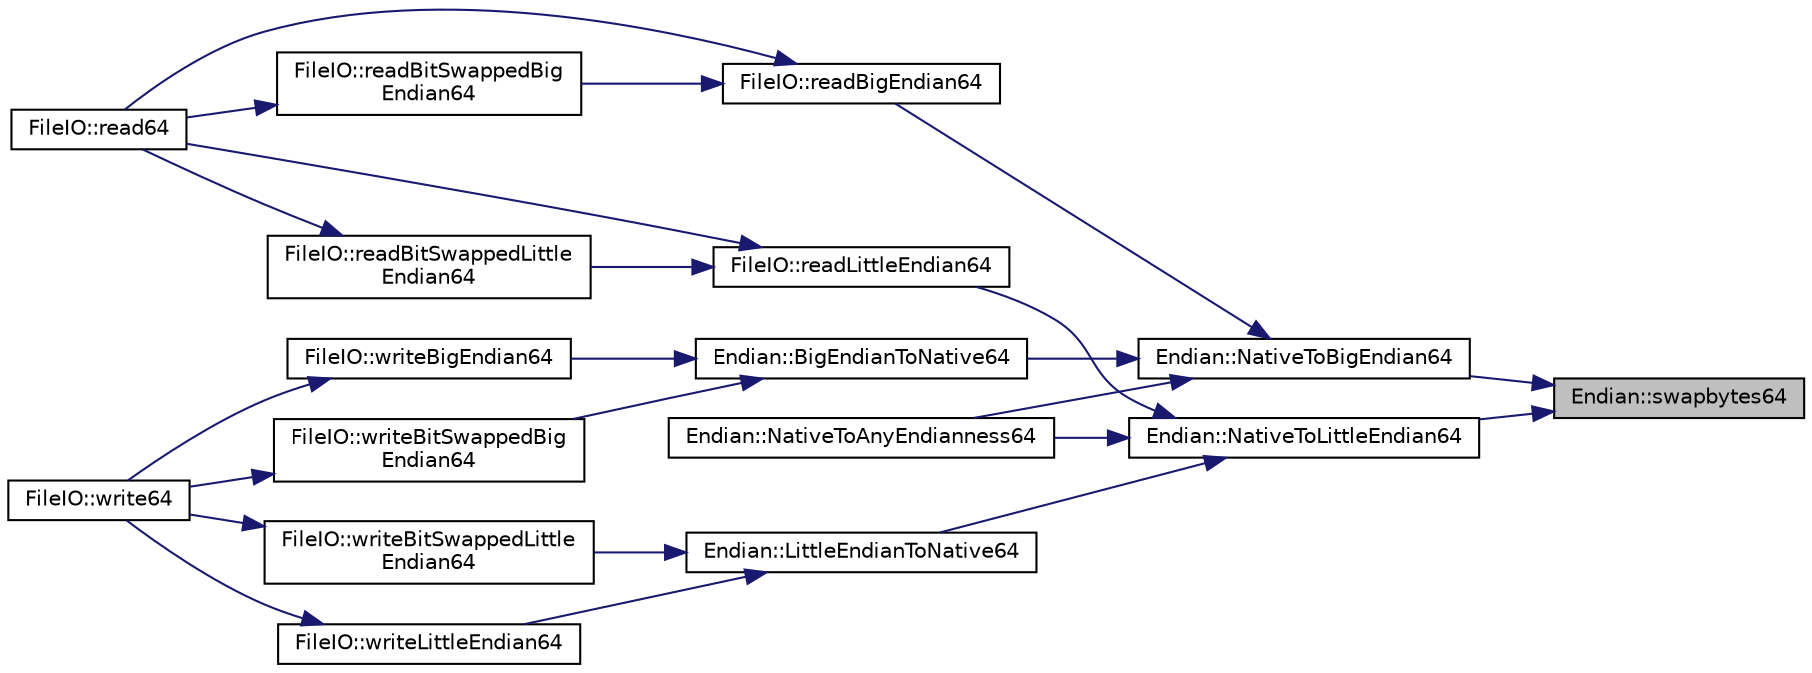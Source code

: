 digraph "Endian::swapbytes64"
{
 // INTERACTIVE_SVG=YES
 // LATEX_PDF_SIZE
  edge [fontname="Helvetica",fontsize="10",labelfontname="Helvetica",labelfontsize="10"];
  node [fontname="Helvetica",fontsize="10",shape=record];
  rankdir="RL";
  Node1 [label="Endian::swapbytes64",height=0.2,width=0.4,color="black", fillcolor="grey75", style="filled", fontcolor="black",tooltip=" "];
  Node1 -> Node2 [dir="back",color="midnightblue",fontsize="10",style="solid",fontname="Helvetica"];
  Node2 [label="Endian::NativeToBigEndian64",height=0.2,width=0.4,color="black", fillcolor="white", style="filled",URL="$namespaceEndian.html#a11c0d291e85247cd4ce004ca26bf3728",tooltip=" "];
  Node2 -> Node3 [dir="back",color="midnightblue",fontsize="10",style="solid",fontname="Helvetica"];
  Node3 [label="Endian::BigEndianToNative64",height=0.2,width=0.4,color="black", fillcolor="white", style="filled",URL="$namespaceEndian.html#a6bde5f348e92ca9982cb0dbe832ea0fe",tooltip=" "];
  Node3 -> Node4 [dir="back",color="midnightblue",fontsize="10",style="solid",fontname="Helvetica"];
  Node4 [label="FileIO::writeBigEndian64",height=0.2,width=0.4,color="black", fillcolor="white", style="filled",URL="$namespaceFileIO.html#a372e3a89b4f2ea72d70df9a6b4179a4b",tooltip=" "];
  Node4 -> Node5 [dir="back",color="midnightblue",fontsize="10",style="solid",fontname="Helvetica"];
  Node5 [label="FileIO::write64",height=0.2,width=0.4,color="black", fillcolor="white", style="filled",URL="$namespaceFileIO.html#a2c0e73687531cd95b3c3d495d2fc3a4c",tooltip=" "];
  Node3 -> Node6 [dir="back",color="midnightblue",fontsize="10",style="solid",fontname="Helvetica"];
  Node6 [label="FileIO::writeBitSwappedBig\lEndian64",height=0.2,width=0.4,color="black", fillcolor="white", style="filled",URL="$namespaceFileIO.html#a8da32dd4ed25628ef4e57fe04bc95699",tooltip=" "];
  Node6 -> Node5 [dir="back",color="midnightblue",fontsize="10",style="solid",fontname="Helvetica"];
  Node2 -> Node7 [dir="back",color="midnightblue",fontsize="10",style="solid",fontname="Helvetica"];
  Node7 [label="Endian::NativeToAnyEndianness64",height=0.2,width=0.4,color="black", fillcolor="white", style="filled",URL="$namespaceEndian.html#a896856c90678cc626e146846452aa2f6",tooltip=" "];
  Node2 -> Node8 [dir="back",color="midnightblue",fontsize="10",style="solid",fontname="Helvetica"];
  Node8 [label="FileIO::readBigEndian64",height=0.2,width=0.4,color="black", fillcolor="white", style="filled",URL="$namespaceFileIO.html#a212ace114b2fb742afa3c087d241f8a0",tooltip=" "];
  Node8 -> Node9 [dir="back",color="midnightblue",fontsize="10",style="solid",fontname="Helvetica"];
  Node9 [label="FileIO::read64",height=0.2,width=0.4,color="black", fillcolor="white", style="filled",URL="$namespaceFileIO.html#a85681e32af51619ef3fcaa1601628fec",tooltip=" "];
  Node8 -> Node10 [dir="back",color="midnightblue",fontsize="10",style="solid",fontname="Helvetica"];
  Node10 [label="FileIO::readBitSwappedBig\lEndian64",height=0.2,width=0.4,color="black", fillcolor="white", style="filled",URL="$namespaceFileIO.html#a55ee1ec8607da98fd4714328abe2cb49",tooltip=" "];
  Node10 -> Node9 [dir="back",color="midnightblue",fontsize="10",style="solid",fontname="Helvetica"];
  Node1 -> Node11 [dir="back",color="midnightblue",fontsize="10",style="solid",fontname="Helvetica"];
  Node11 [label="Endian::NativeToLittleEndian64",height=0.2,width=0.4,color="black", fillcolor="white", style="filled",URL="$namespaceEndian.html#a70ebba7cd4f75a6825704e1b55c1db59",tooltip=" "];
  Node11 -> Node12 [dir="back",color="midnightblue",fontsize="10",style="solid",fontname="Helvetica"];
  Node12 [label="Endian::LittleEndianToNative64",height=0.2,width=0.4,color="black", fillcolor="white", style="filled",URL="$namespaceEndian.html#a9d9ee5db25197f4c16b6abd1ca0da228",tooltip=" "];
  Node12 -> Node13 [dir="back",color="midnightblue",fontsize="10",style="solid",fontname="Helvetica"];
  Node13 [label="FileIO::writeBitSwappedLittle\lEndian64",height=0.2,width=0.4,color="black", fillcolor="white", style="filled",URL="$namespaceFileIO.html#ae3ecf194d4a737c4c2bb23de88dc3d7c",tooltip=" "];
  Node13 -> Node5 [dir="back",color="midnightblue",fontsize="10",style="solid",fontname="Helvetica"];
  Node12 -> Node14 [dir="back",color="midnightblue",fontsize="10",style="solid",fontname="Helvetica"];
  Node14 [label="FileIO::writeLittleEndian64",height=0.2,width=0.4,color="black", fillcolor="white", style="filled",URL="$namespaceFileIO.html#a346126f8cebb9afcf8e1f96eee5c0b81",tooltip=" "];
  Node14 -> Node5 [dir="back",color="midnightblue",fontsize="10",style="solid",fontname="Helvetica"];
  Node11 -> Node7 [dir="back",color="midnightblue",fontsize="10",style="solid",fontname="Helvetica"];
  Node11 -> Node15 [dir="back",color="midnightblue",fontsize="10",style="solid",fontname="Helvetica"];
  Node15 [label="FileIO::readLittleEndian64",height=0.2,width=0.4,color="black", fillcolor="white", style="filled",URL="$namespaceFileIO.html#aea46d694f116963f4d0aeeef79128832",tooltip=" "];
  Node15 -> Node9 [dir="back",color="midnightblue",fontsize="10",style="solid",fontname="Helvetica"];
  Node15 -> Node16 [dir="back",color="midnightblue",fontsize="10",style="solid",fontname="Helvetica"];
  Node16 [label="FileIO::readBitSwappedLittle\lEndian64",height=0.2,width=0.4,color="black", fillcolor="white", style="filled",URL="$namespaceFileIO.html#ae56a6aeca7f4fcd6372dc70d3bed9bb2",tooltip=" "];
  Node16 -> Node9 [dir="back",color="midnightblue",fontsize="10",style="solid",fontname="Helvetica"];
}
